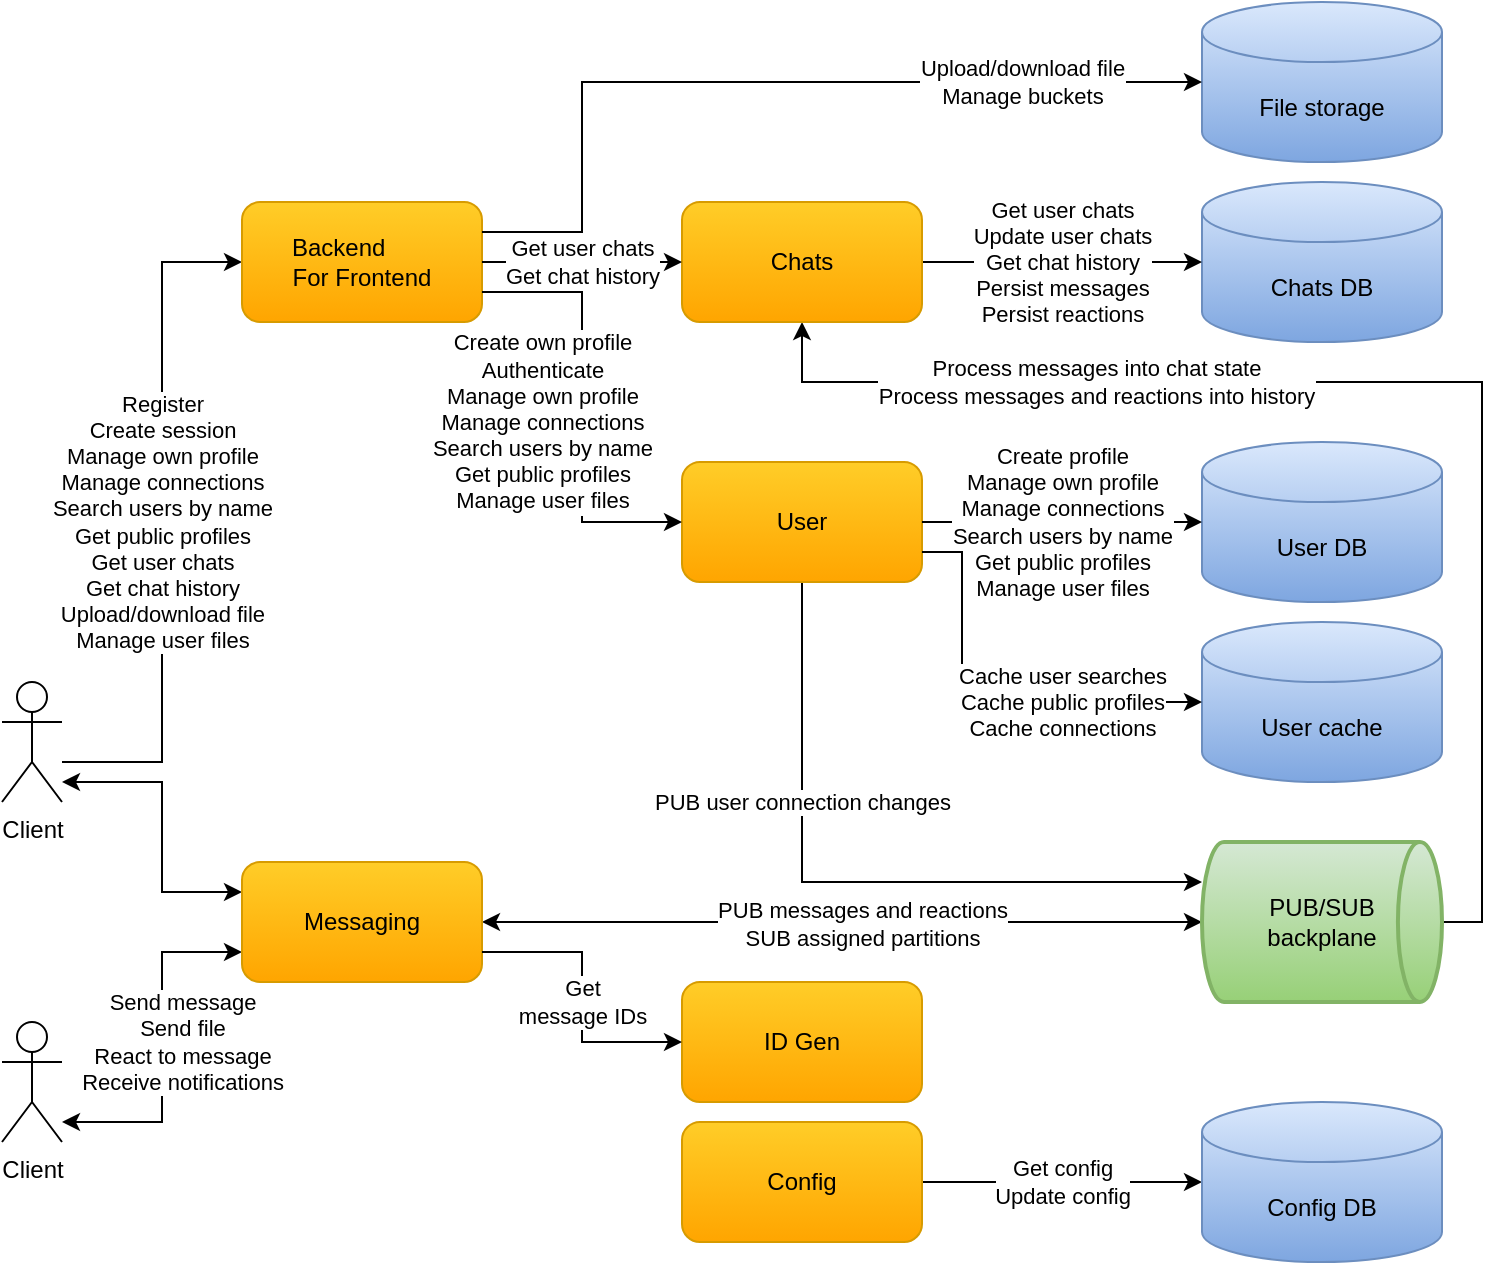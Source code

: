 <mxfile version="22.1.21" type="device">
  <diagram id="G4t1x3i_cumIOjZ8GDXV" name="Page-1">
    <mxGraphModel dx="2020" dy="1203" grid="1" gridSize="10" guides="1" tooltips="1" connect="1" arrows="1" fold="1" page="1" pageScale="1" pageWidth="850" pageHeight="1100" math="0" shadow="0">
      <root>
        <mxCell id="0" />
        <mxCell id="1" parent="0" />
        <mxCell id="4NMri5ObQx2eB0Vx6lmc-10" value="" style="edgeStyle=orthogonalEdgeStyle;rounded=0;orthogonalLoop=1;jettySize=auto;html=1;entryX=0;entryY=0.25;entryDx=0;entryDy=0;startArrow=classic;startFill=1;" parent="1" source="4NMri5ObQx2eB0Vx6lmc-1" target="4NMri5ObQx2eB0Vx6lmc-4" edge="1">
          <mxGeometry relative="1" as="geometry">
            <Array as="points">
              <mxPoint x="120" y="430" />
              <mxPoint x="120" y="485" />
            </Array>
          </mxGeometry>
        </mxCell>
        <mxCell id="ENQS6q1PjWJlhAXhEhIM-2" value="Register&lt;br&gt;Create session&lt;br&gt;Manage own&amp;nbsp;profile&lt;br&gt;Manage connections&lt;br&gt;Search users by name&lt;br&gt;Get public profiles&lt;br style=&quot;border-color: var(--border-color);&quot;&gt;Get user chats&lt;br&gt;Get chat history&lt;br&gt;Upload/download file&lt;br&gt;Manage user files" style="edgeStyle=orthogonalEdgeStyle;rounded=0;orthogonalLoop=1;jettySize=auto;html=1;entryX=0;entryY=0.5;entryDx=0;entryDy=0;" parent="1" source="4NMri5ObQx2eB0Vx6lmc-1" target="8u_ZxKzGpFRI09v13LqC-1" edge="1">
          <mxGeometry relative="1" as="geometry">
            <Array as="points">
              <mxPoint x="120" y="420" />
              <mxPoint x="120" y="170" />
            </Array>
            <mxPoint as="offset" />
          </mxGeometry>
        </mxCell>
        <mxCell id="4NMri5ObQx2eB0Vx6lmc-1" value="Client" style="shape=umlActor;verticalLabelPosition=bottom;verticalAlign=top;html=1;outlineConnect=0;" parent="1" vertex="1">
          <mxGeometry x="40" y="380" width="30" height="60" as="geometry" />
        </mxCell>
        <mxCell id="4NMri5ObQx2eB0Vx6lmc-13" value="Send message&lt;br&gt;Send file&lt;br&gt;React to message&lt;br&gt;Receive notifications" style="edgeStyle=orthogonalEdgeStyle;rounded=0;orthogonalLoop=1;jettySize=auto;html=1;entryX=0;entryY=0.75;entryDx=0;entryDy=0;startArrow=classic;startFill=1;" parent="1" source="4NMri5ObQx2eB0Vx6lmc-3" target="4NMri5ObQx2eB0Vx6lmc-4" edge="1">
          <mxGeometry x="0.029" y="-10" relative="1" as="geometry">
            <mxPoint as="offset" />
            <Array as="points">
              <mxPoint x="120" y="600" />
              <mxPoint x="120" y="515" />
            </Array>
          </mxGeometry>
        </mxCell>
        <mxCell id="4NMri5ObQx2eB0Vx6lmc-3" value="Client" style="shape=umlActor;verticalLabelPosition=bottom;verticalAlign=top;html=1;outlineConnect=0;" parent="1" vertex="1">
          <mxGeometry x="40" y="550" width="30" height="60" as="geometry" />
        </mxCell>
        <mxCell id="4NMri5ObQx2eB0Vx6lmc-16" value="PUB messages and reactions&lt;br&gt;&lt;div&gt;SUB assigned partitions&lt;/div&gt;" style="rounded=0;orthogonalLoop=1;jettySize=auto;html=1;entryX=0;entryY=0.5;entryDx=0;entryDy=0;entryPerimeter=0;startArrow=classic;startFill=1;exitX=1;exitY=0.5;exitDx=0;exitDy=0;" parent="1" source="4NMri5ObQx2eB0Vx6lmc-4" target="4NMri5ObQx2eB0Vx6lmc-9" edge="1">
          <mxGeometry x="0.053" y="-1" relative="1" as="geometry">
            <mxPoint as="offset" />
          </mxGeometry>
        </mxCell>
        <mxCell id="4NMri5ObQx2eB0Vx6lmc-4" value="&lt;font style=&quot;font-size: 12px&quot;&gt;Messaging&lt;/font&gt;" style="rounded=1;whiteSpace=wrap;html=1;gradientColor=#ffa500;fillColor=#ffcd28;strokeColor=#d79b00;" parent="1" vertex="1">
          <mxGeometry x="160" y="470" width="120" height="60" as="geometry" />
        </mxCell>
        <mxCell id="Gfm62hS2zhEuvZ2v64Gk-10" value="Process messages into chat state&lt;br&gt;Process messages and reactions into history" style="edgeStyle=orthogonalEdgeStyle;rounded=0;orthogonalLoop=1;jettySize=auto;html=1;entryX=0.5;entryY=1;entryDx=0;entryDy=0;exitX=1;exitY=0.5;exitDx=0;exitDy=0;exitPerimeter=0;" parent="1" source="4NMri5ObQx2eB0Vx6lmc-9" target="ENQS6q1PjWJlhAXhEhIM-1" edge="1">
          <mxGeometry x="0.463" relative="1" as="geometry">
            <mxPoint as="offset" />
            <Array as="points">
              <mxPoint x="780" y="500" />
              <mxPoint x="780" y="230" />
              <mxPoint x="440" y="230" />
            </Array>
            <mxPoint x="740" y="460" as="sourcePoint" />
          </mxGeometry>
        </mxCell>
        <mxCell id="4NMri5ObQx2eB0Vx6lmc-9" value="PUB/SUB&lt;br&gt;backplane" style="strokeWidth=2;html=1;shape=mxgraph.flowchart.direct_data;whiteSpace=wrap;gradientColor=#97d077;fillColor=#d5e8d4;strokeColor=#82b366;" parent="1" vertex="1">
          <mxGeometry x="640" y="460" width="120" height="80" as="geometry" />
        </mxCell>
        <mxCell id="4NMri5ObQx2eB0Vx6lmc-20" value="Chats DB" style="shape=cylinder3;whiteSpace=wrap;html=1;boundedLbl=1;backgroundOutline=1;size=15;gradientColor=#7ea6e0;fillColor=#dae8fc;strokeColor=#6c8ebf;" parent="1" vertex="1">
          <mxGeometry x="640" y="130" width="120" height="80" as="geometry" />
        </mxCell>
        <mxCell id="4NMri5ObQx2eB0Vx6lmc-25" value="&lt;font style=&quot;font-size: 11px&quot;&gt;Get user chats&lt;br style=&quot;border-color: var(--border-color);&quot;&gt;Update user chats&lt;br&gt;Get chat history&lt;br&gt;Persist messages&lt;br&gt;Persist reactions&lt;br&gt;&lt;/font&gt;" style="rounded=0;orthogonalLoop=1;jettySize=auto;html=1;entryX=0;entryY=0.5;entryDx=0;entryDy=0;entryPerimeter=0;startArrow=none;startFill=0;exitX=1;exitY=0.5;exitDx=0;exitDy=0;" parent="1" source="ENQS6q1PjWJlhAXhEhIM-1" target="4NMri5ObQx2eB0Vx6lmc-20" edge="1">
          <mxGeometry relative="1" as="geometry">
            <mxPoint x="370" y="345" as="sourcePoint" />
            <mxPoint x="600" y="490" as="targetPoint" />
            <mxPoint as="offset" />
            <Array as="points" />
          </mxGeometry>
        </mxCell>
        <mxCell id="QVO6qr5AluIkjkF2SAql-7" value="Get config&lt;br&gt;Update config" style="edgeStyle=orthogonalEdgeStyle;rounded=0;orthogonalLoop=1;jettySize=auto;html=1;entryX=0;entryY=0.5;entryDx=0;entryDy=0;entryPerimeter=0;exitX=1;exitY=0.5;exitDx=0;exitDy=0;" parent="1" source="Gfm62hS2zhEuvZ2v64Gk-13" target="QVO6qr5AluIkjkF2SAql-2" edge="1">
          <mxGeometry relative="1" as="geometry" />
        </mxCell>
        <mxCell id="Gfm62hS2zhEuvZ2v64Gk-13" value="Config" style="rounded=1;whiteSpace=wrap;html=1;gradientColor=#ffa500;fillColor=#ffcd28;strokeColor=#d79b00;" parent="1" vertex="1">
          <mxGeometry x="380" y="600" width="120" height="60" as="geometry" />
        </mxCell>
        <mxCell id="QVO6qr5AluIkjkF2SAql-2" value="Config DB" style="shape=cylinder3;whiteSpace=wrap;html=1;boundedLbl=1;backgroundOutline=1;size=15;gradientColor=#7ea6e0;fillColor=#dae8fc;strokeColor=#6c8ebf;" parent="1" vertex="1">
          <mxGeometry x="640" y="590" width="120" height="80" as="geometry" />
        </mxCell>
        <mxCell id="ENQS6q1PjWJlhAXhEhIM-1" value="&lt;font style=&quot;font-size: 12px&quot;&gt;Chats&lt;/font&gt;" style="rounded=1;whiteSpace=wrap;html=1;gradientColor=#ffa500;fillColor=#ffcd28;strokeColor=#d79b00;" parent="1" vertex="1">
          <mxGeometry x="380" y="140" width="120" height="60" as="geometry" />
        </mxCell>
        <mxCell id="ugsCivUr18LWlaLhRu20-2" value="&lt;font style=&quot;font-size: 12px&quot;&gt;ID Gen&lt;/font&gt;" style="rounded=1;whiteSpace=wrap;html=1;gradientColor=#ffa500;fillColor=#ffcd28;strokeColor=#d79b00;" parent="1" vertex="1">
          <mxGeometry x="380" y="530" width="120" height="60" as="geometry" />
        </mxCell>
        <mxCell id="ugsCivUr18LWlaLhRu20-3" value="Get&lt;br&gt;message IDs" style="endArrow=classic;html=1;entryX=0;entryY=0.5;entryDx=0;entryDy=0;rounded=0;edgeStyle=orthogonalEdgeStyle;exitX=1;exitY=0.75;exitDx=0;exitDy=0;" parent="1" source="4NMri5ObQx2eB0Vx6lmc-4" target="ugsCivUr18LWlaLhRu20-2" edge="1">
          <mxGeometry x="0.035" width="50" height="50" relative="1" as="geometry">
            <mxPoint x="360" y="600" as="sourcePoint" />
            <mxPoint x="290" y="505" as="targetPoint" />
            <mxPoint as="offset" />
            <Array as="points">
              <mxPoint x="330" y="515" />
              <mxPoint x="330" y="560" />
            </Array>
          </mxGeometry>
        </mxCell>
        <mxCell id="8u_ZxKzGpFRI09v13LqC-1" value="&lt;font style=&quot;font-size: 12px&quot;&gt;Backend&amp;nbsp; &amp;nbsp; &amp;nbsp; &amp;nbsp;&lt;br&gt;For Frontend&lt;/font&gt;" style="rounded=1;whiteSpace=wrap;html=1;gradientColor=#ffa500;fillColor=#ffcd28;strokeColor=#d79b00;" parent="1" vertex="1">
          <mxGeometry x="160" y="140" width="120" height="60" as="geometry" />
        </mxCell>
        <mxCell id="8u_ZxKzGpFRI09v13LqC-8" value="Get user chats&lt;br&gt;Get chat history" style="endArrow=classic;html=1;exitX=1;exitY=0.5;exitDx=0;exitDy=0;entryX=0;entryY=0.5;entryDx=0;entryDy=0;rounded=0;edgeStyle=orthogonalEdgeStyle;" parent="1" source="8u_ZxKzGpFRI09v13LqC-1" target="ENQS6q1PjWJlhAXhEhIM-1" edge="1">
          <mxGeometry width="50" height="50" relative="1" as="geometry">
            <mxPoint x="290" y="515" as="sourcePoint" />
            <mxPoint x="370" y="580" as="targetPoint" />
            <mxPoint as="offset" />
          </mxGeometry>
        </mxCell>
        <mxCell id="N8o6pxAm7GHtogUow3PV-1" value="PUB user connection changes" style="edgeStyle=orthogonalEdgeStyle;rounded=0;orthogonalLoop=1;jettySize=auto;html=1;entryX=0;entryY=0.25;entryDx=0;entryDy=0;entryPerimeter=0;" parent="1" source="u7EXwUm9e5_MvhXn00Du-1" target="4NMri5ObQx2eB0Vx6lmc-9" edge="1">
          <mxGeometry x="-0.371" relative="1" as="geometry">
            <mxPoint x="500" y="480" as="targetPoint" />
            <Array as="points">
              <mxPoint x="440" y="480" />
            </Array>
            <mxPoint as="offset" />
          </mxGeometry>
        </mxCell>
        <mxCell id="u7EXwUm9e5_MvhXn00Du-1" value="&lt;font style=&quot;font-size: 12px&quot;&gt;User&lt;/font&gt;" style="rounded=1;whiteSpace=wrap;html=1;gradientColor=#ffa500;fillColor=#ffcd28;strokeColor=#d79b00;" parent="1" vertex="1">
          <mxGeometry x="380" y="270" width="120" height="60" as="geometry" />
        </mxCell>
        <mxCell id="u7EXwUm9e5_MvhXn00Du-4" value="User DB" style="shape=cylinder3;whiteSpace=wrap;html=1;boundedLbl=1;backgroundOutline=1;size=15;gradientColor=#7ea6e0;fillColor=#dae8fc;strokeColor=#6c8ebf;" parent="1" vertex="1">
          <mxGeometry x="640" y="260" width="120" height="80" as="geometry" />
        </mxCell>
        <mxCell id="u7EXwUm9e5_MvhXn00Du-5" value="&lt;font style=&quot;font-size: 11px&quot;&gt;Create profile&lt;br&gt;Manage own profile&lt;br style=&quot;border-color: var(--border-color);&quot;&gt;Manage connections&lt;br&gt;Search users by name&lt;br&gt;Get public profiles&lt;br&gt;Manage user files&lt;br&gt;&lt;/font&gt;" style="rounded=0;orthogonalLoop=1;jettySize=auto;html=1;entryX=0;entryY=0.5;entryDx=0;entryDy=0;entryPerimeter=0;startArrow=none;startFill=0;exitX=1;exitY=0.5;exitDx=0;exitDy=0;edgeStyle=orthogonalEdgeStyle;" parent="1" source="u7EXwUm9e5_MvhXn00Du-1" target="u7EXwUm9e5_MvhXn00Du-4" edge="1">
          <mxGeometry relative="1" as="geometry">
            <mxPoint x="500" y="130" as="sourcePoint" />
            <mxPoint x="570" y="180" as="targetPoint" />
            <mxPoint as="offset" />
          </mxGeometry>
        </mxCell>
        <mxCell id="u7EXwUm9e5_MvhXn00Du-6" value="Create own profile&lt;br style=&quot;border-color: var(--border-color);&quot;&gt;Authenticate&lt;br style=&quot;border-color: var(--border-color);&quot;&gt;Manage own profile&lt;br style=&quot;border-color: var(--border-color);&quot;&gt;Manage connections&lt;br&gt;Search users by name&lt;br&gt;Get public profiles&lt;br&gt;Manage user files" style="endArrow=classic;html=1;entryX=0;entryY=0.5;entryDx=0;entryDy=0;exitX=1;exitY=0.75;exitDx=0;exitDy=0;rounded=0;edgeStyle=orthogonalEdgeStyle;" parent="1" source="8u_ZxKzGpFRI09v13LqC-1" target="u7EXwUm9e5_MvhXn00Du-1" edge="1">
          <mxGeometry x="0.07" y="-20" width="50" height="50" relative="1" as="geometry">
            <mxPoint x="290" y="110" as="sourcePoint" />
            <mxPoint x="390" y="360" as="targetPoint" />
            <mxPoint as="offset" />
            <Array as="points">
              <mxPoint x="330" y="185" />
              <mxPoint x="330" y="300" />
            </Array>
          </mxGeometry>
        </mxCell>
        <mxCell id="eNCGF5EXhzy075C7Mp53-1" value="User cache" style="shape=cylinder3;whiteSpace=wrap;html=1;boundedLbl=1;backgroundOutline=1;size=15;gradientColor=#7ea6e0;fillColor=#dae8fc;strokeColor=#6c8ebf;" parent="1" vertex="1">
          <mxGeometry x="640" y="350" width="120" height="80" as="geometry" />
        </mxCell>
        <mxCell id="eNCGF5EXhzy075C7Mp53-2" value="Cache user searches&lt;br&gt;Cache public profiles&lt;br style=&quot;border-color: var(--border-color);&quot;&gt;Cache connections" style="rounded=0;orthogonalLoop=1;jettySize=auto;html=1;entryX=0;entryY=0.5;entryDx=0;entryDy=0;entryPerimeter=0;exitX=1;exitY=0.75;exitDx=0;exitDy=0;edgeStyle=orthogonalEdgeStyle;" parent="1" source="u7EXwUm9e5_MvhXn00Du-1" target="eNCGF5EXhzy075C7Mp53-1" edge="1">
          <mxGeometry x="0.349" relative="1" as="geometry">
            <mxPoint x="490" y="220" as="sourcePoint" />
            <mxPoint x="590" y="240" as="targetPoint" />
            <mxPoint as="offset" />
            <Array as="points">
              <mxPoint x="520" y="315" />
              <mxPoint x="520" y="390" />
            </Array>
          </mxGeometry>
        </mxCell>
        <mxCell id="2VSCiA0DFceLc1Hlk_Zp-1" value="File storage" style="shape=cylinder3;whiteSpace=wrap;html=1;boundedLbl=1;backgroundOutline=1;size=15;gradientColor=#7ea6e0;fillColor=#dae8fc;strokeColor=#6c8ebf;" parent="1" vertex="1">
          <mxGeometry x="640" y="40" width="120" height="80" as="geometry" />
        </mxCell>
        <mxCell id="2VSCiA0DFceLc1Hlk_Zp-2" value="Upload/download file&lt;br&gt;Manage buckets" style="edgeStyle=orthogonalEdgeStyle;rounded=0;orthogonalLoop=1;jettySize=auto;html=1;entryX=0;entryY=0.5;entryDx=0;entryDy=0;entryPerimeter=0;exitX=1;exitY=0.25;exitDx=0;exitDy=0;" parent="1" source="8u_ZxKzGpFRI09v13LqC-1" target="2VSCiA0DFceLc1Hlk_Zp-1" edge="1">
          <mxGeometry x="0.586" relative="1" as="geometry">
            <mxPoint x="340" y="140" as="sourcePoint" />
            <Array as="points">
              <mxPoint x="330" y="155" />
              <mxPoint x="330" y="80" />
            </Array>
            <mxPoint as="offset" />
          </mxGeometry>
        </mxCell>
      </root>
    </mxGraphModel>
  </diagram>
</mxfile>
